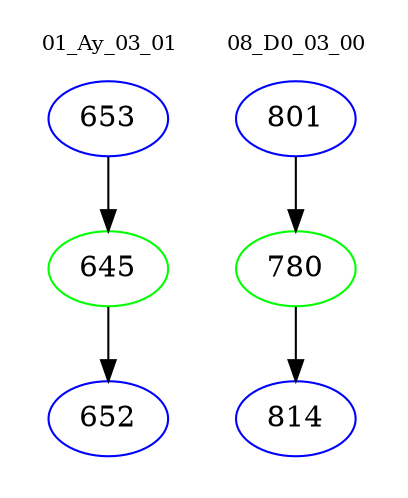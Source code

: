 digraph{
subgraph cluster_0 {
color = white
label = "01_Ay_03_01";
fontsize=10;
T0_653 [label="653", color="blue"]
T0_653 -> T0_645 [color="black"]
T0_645 [label="645", color="green"]
T0_645 -> T0_652 [color="black"]
T0_652 [label="652", color="blue"]
}
subgraph cluster_1 {
color = white
label = "08_D0_03_00";
fontsize=10;
T1_801 [label="801", color="blue"]
T1_801 -> T1_780 [color="black"]
T1_780 [label="780", color="green"]
T1_780 -> T1_814 [color="black"]
T1_814 [label="814", color="blue"]
}
}
